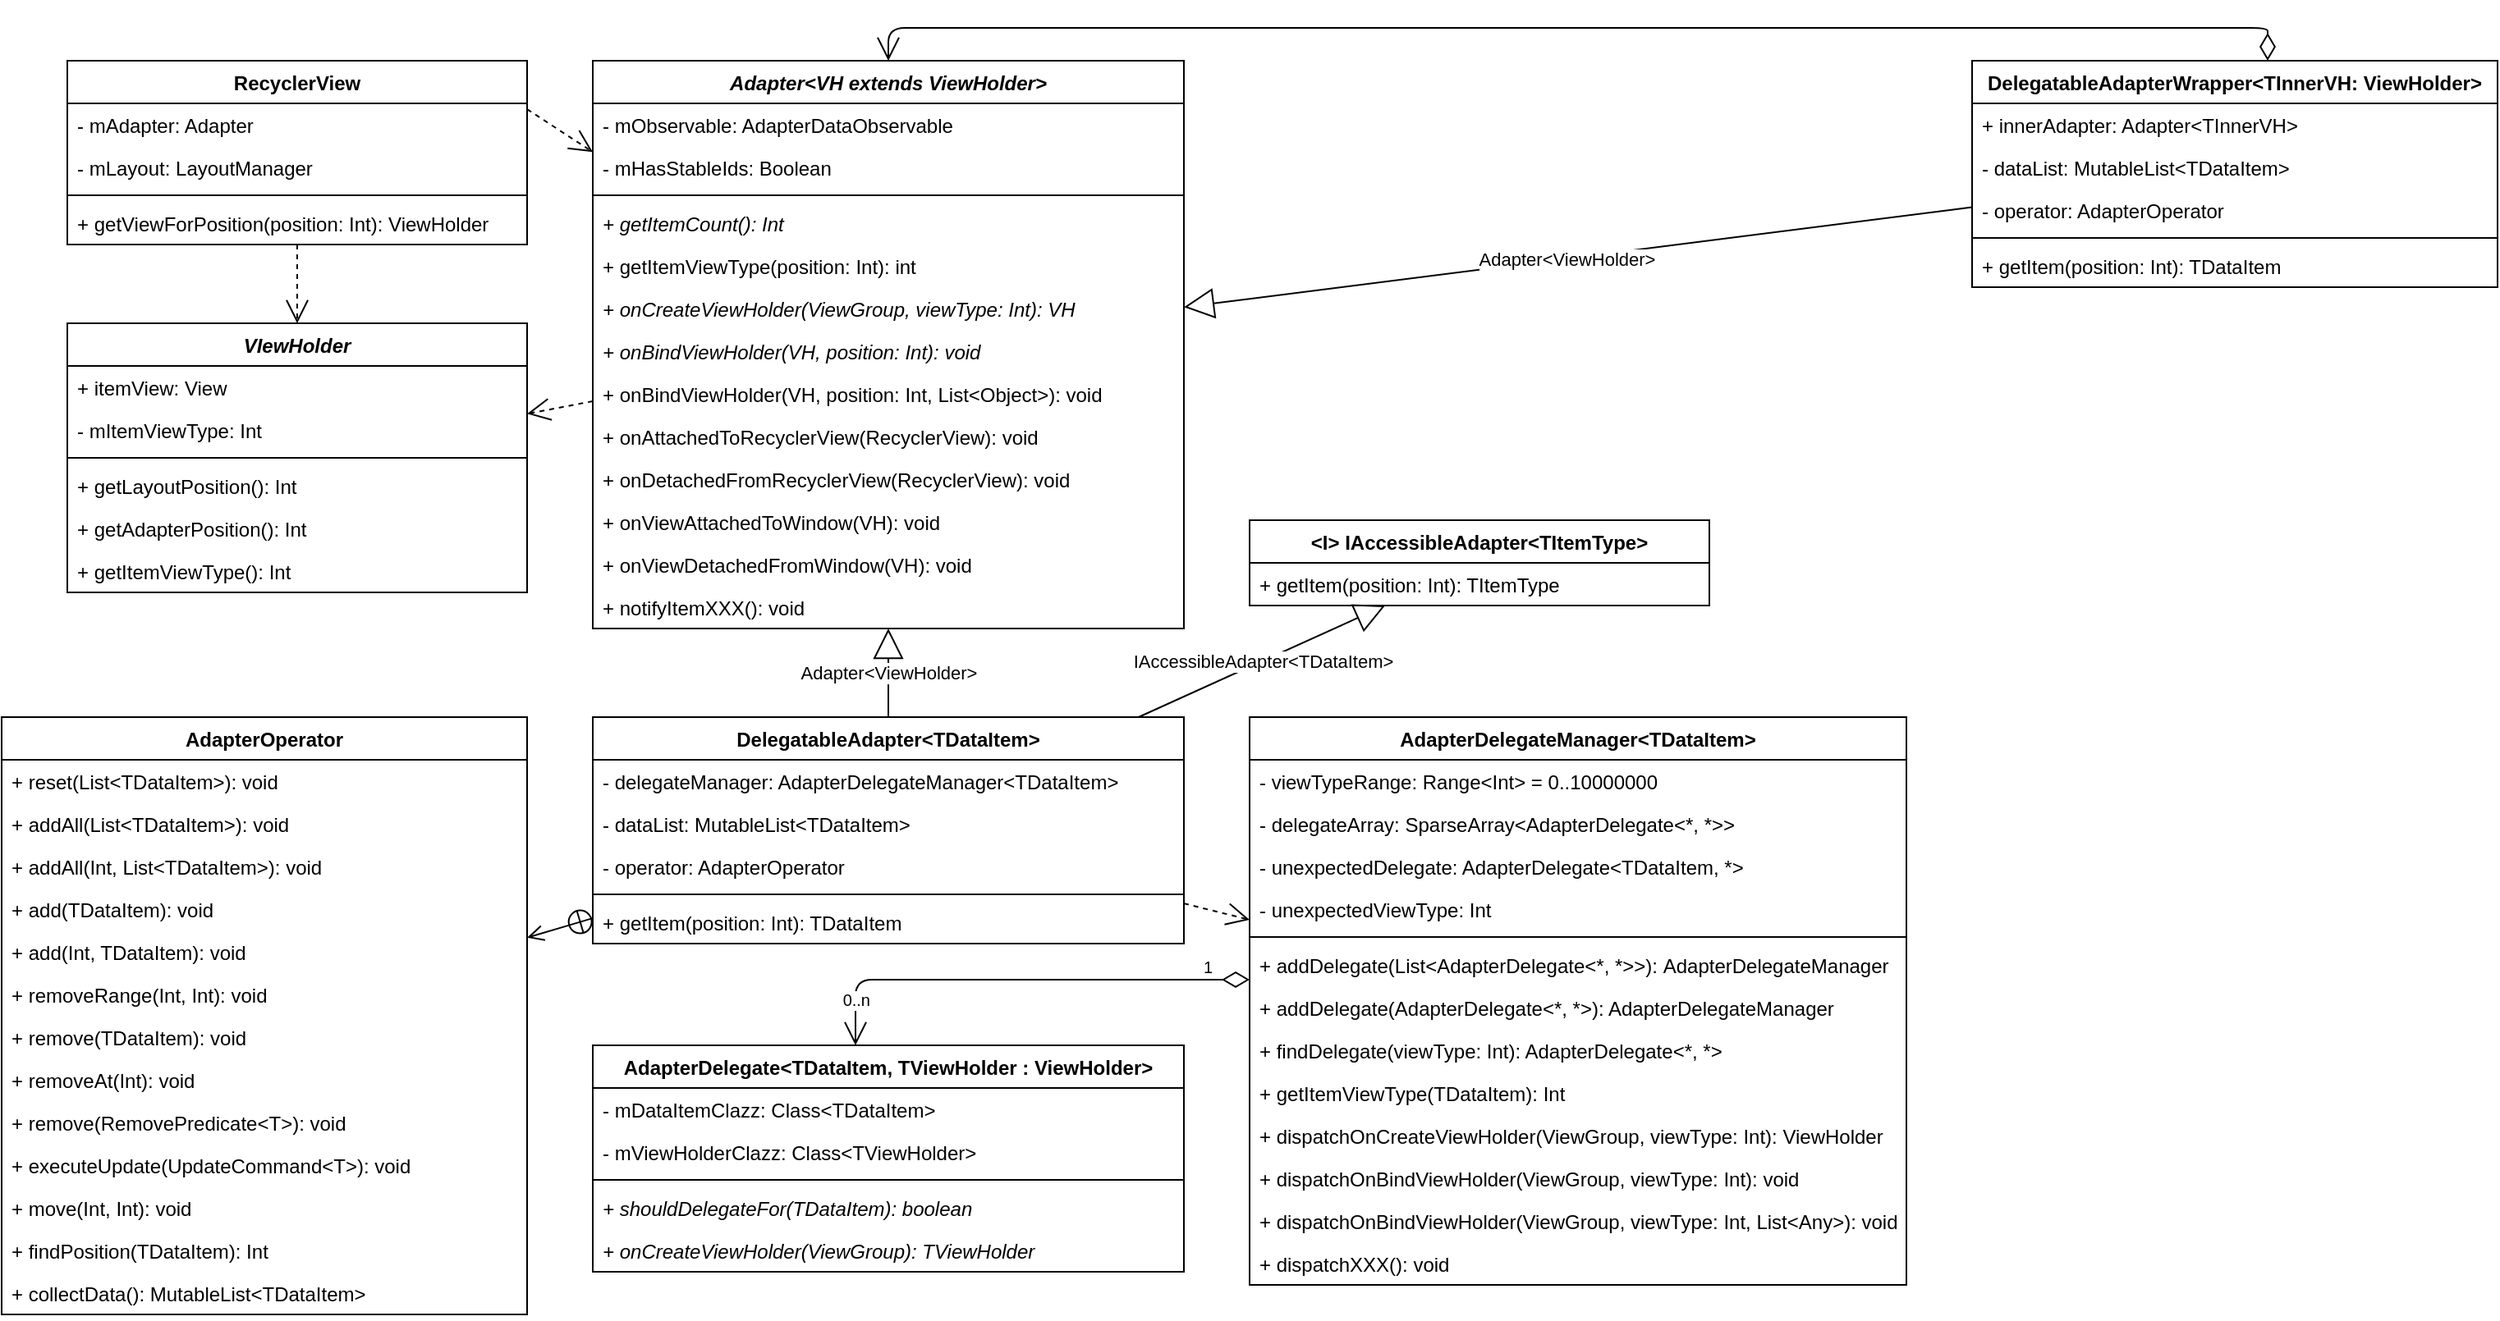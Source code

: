 <mxfile version="12.8.2" type="github">
  <diagram id="JTqwrWSDwIALJZj6xEJG" name="Page-1">
    <mxGraphModel dx="1662" dy="762" grid="1" gridSize="10" guides="1" tooltips="1" connect="1" arrows="1" fold="1" page="1" pageScale="1" pageWidth="2339" pageHeight="3300" math="0" shadow="0">
      <root>
        <mxCell id="0" />
        <mxCell id="1" parent="0" />
        <mxCell id="r3C5jEzgol-kU-XbZV8c-15" value="Adapter&lt;VH extends ViewHolder&gt;" style="swimlane;fontStyle=3;align=center;verticalAlign=top;childLayout=stackLayout;horizontal=1;startSize=26;horizontalStack=0;resizeParent=1;resizeParentMax=0;resizeLast=0;collapsible=1;marginBottom=0;" vertex="1" parent="1">
          <mxGeometry x="480" y="40" width="360" height="346" as="geometry" />
        </mxCell>
        <mxCell id="r3C5jEzgol-kU-XbZV8c-32" value="- mObservable: AdapterDataObservable" style="text;strokeColor=none;fillColor=none;align=left;verticalAlign=top;spacingLeft=4;spacingRight=4;overflow=hidden;rotatable=0;points=[[0,0.5],[1,0.5]];portConstraint=eastwest;" vertex="1" parent="r3C5jEzgol-kU-XbZV8c-15">
          <mxGeometry y="26" width="360" height="26" as="geometry" />
        </mxCell>
        <mxCell id="r3C5jEzgol-kU-XbZV8c-33" value="- mHasStableIds: Boolean" style="text;strokeColor=none;fillColor=none;align=left;verticalAlign=top;spacingLeft=4;spacingRight=4;overflow=hidden;rotatable=0;points=[[0,0.5],[1,0.5]];portConstraint=eastwest;" vertex="1" parent="r3C5jEzgol-kU-XbZV8c-15">
          <mxGeometry y="52" width="360" height="26" as="geometry" />
        </mxCell>
        <mxCell id="r3C5jEzgol-kU-XbZV8c-31" value="" style="line;strokeWidth=1;fillColor=none;align=left;verticalAlign=middle;spacingTop=-1;spacingLeft=3;spacingRight=3;rotatable=0;labelPosition=right;points=[];portConstraint=eastwest;" vertex="1" parent="r3C5jEzgol-kU-XbZV8c-15">
          <mxGeometry y="78" width="360" height="8" as="geometry" />
        </mxCell>
        <mxCell id="r3C5jEzgol-kU-XbZV8c-23" value="+ getItemCount(): Int" style="text;strokeColor=none;fillColor=none;align=left;verticalAlign=top;spacingLeft=4;spacingRight=4;overflow=hidden;rotatable=0;points=[[0,0.5],[1,0.5]];portConstraint=eastwest;fontStyle=2" vertex="1" parent="r3C5jEzgol-kU-XbZV8c-15">
          <mxGeometry y="86" width="360" height="26" as="geometry" />
        </mxCell>
        <mxCell id="r3C5jEzgol-kU-XbZV8c-22" value="+ getItemViewType(position: Int): int" style="text;strokeColor=none;fillColor=none;align=left;verticalAlign=top;spacingLeft=4;spacingRight=4;overflow=hidden;rotatable=0;points=[[0,0.5],[1,0.5]];portConstraint=eastwest;" vertex="1" parent="r3C5jEzgol-kU-XbZV8c-15">
          <mxGeometry y="112" width="360" height="26" as="geometry" />
        </mxCell>
        <mxCell id="r3C5jEzgol-kU-XbZV8c-16" value="+ onCreateViewHolder(ViewGroup, viewType: Int): VH" style="text;strokeColor=none;fillColor=none;align=left;verticalAlign=top;spacingLeft=4;spacingRight=4;overflow=hidden;rotatable=0;points=[[0,0.5],[1,0.5]];portConstraint=eastwest;fontStyle=2" vertex="1" parent="r3C5jEzgol-kU-XbZV8c-15">
          <mxGeometry y="138" width="360" height="26" as="geometry" />
        </mxCell>
        <mxCell id="r3C5jEzgol-kU-XbZV8c-21" value="+ onBindViewHolder(VH, position: Int): void" style="text;strokeColor=none;fillColor=none;align=left;verticalAlign=top;spacingLeft=4;spacingRight=4;overflow=hidden;rotatable=0;points=[[0,0.5],[1,0.5]];portConstraint=eastwest;fontStyle=2" vertex="1" parent="r3C5jEzgol-kU-XbZV8c-15">
          <mxGeometry y="164" width="360" height="26" as="geometry" />
        </mxCell>
        <mxCell id="r3C5jEzgol-kU-XbZV8c-20" value="+ onBindViewHolder(VH, position: Int, List&lt;Object&gt;): void" style="text;strokeColor=none;fillColor=none;align=left;verticalAlign=top;spacingLeft=4;spacingRight=4;overflow=hidden;rotatable=0;points=[[0,0.5],[1,0.5]];portConstraint=eastwest;" vertex="1" parent="r3C5jEzgol-kU-XbZV8c-15">
          <mxGeometry y="190" width="360" height="26" as="geometry" />
        </mxCell>
        <mxCell id="r3C5jEzgol-kU-XbZV8c-34" value="+ onAttachedToRecyclerView(RecyclerView): void" style="text;strokeColor=none;fillColor=none;align=left;verticalAlign=top;spacingLeft=4;spacingRight=4;overflow=hidden;rotatable=0;points=[[0,0.5],[1,0.5]];portConstraint=eastwest;" vertex="1" parent="r3C5jEzgol-kU-XbZV8c-15">
          <mxGeometry y="216" width="360" height="26" as="geometry" />
        </mxCell>
        <mxCell id="r3C5jEzgol-kU-XbZV8c-35" value="+ onDetachedFromRecyclerView(RecyclerView): void" style="text;strokeColor=none;fillColor=none;align=left;verticalAlign=top;spacingLeft=4;spacingRight=4;overflow=hidden;rotatable=0;points=[[0,0.5],[1,0.5]];portConstraint=eastwest;" vertex="1" parent="r3C5jEzgol-kU-XbZV8c-15">
          <mxGeometry y="242" width="360" height="26" as="geometry" />
        </mxCell>
        <mxCell id="r3C5jEzgol-kU-XbZV8c-29" value="+ onViewAttachedToWindow(VH): void" style="text;strokeColor=none;fillColor=none;align=left;verticalAlign=top;spacingLeft=4;spacingRight=4;overflow=hidden;rotatable=0;points=[[0,0.5],[1,0.5]];portConstraint=eastwest;" vertex="1" parent="r3C5jEzgol-kU-XbZV8c-15">
          <mxGeometry y="268" width="360" height="26" as="geometry" />
        </mxCell>
        <mxCell id="r3C5jEzgol-kU-XbZV8c-30" value="+ onViewDetachedFromWindow(VH): void" style="text;strokeColor=none;fillColor=none;align=left;verticalAlign=top;spacingLeft=4;spacingRight=4;overflow=hidden;rotatable=0;points=[[0,0.5],[1,0.5]];portConstraint=eastwest;" vertex="1" parent="r3C5jEzgol-kU-XbZV8c-15">
          <mxGeometry y="294" width="360" height="26" as="geometry" />
        </mxCell>
        <mxCell id="r3C5jEzgol-kU-XbZV8c-36" value="+ notifyItemXXX(): void" style="text;strokeColor=none;fillColor=none;align=left;verticalAlign=top;spacingLeft=4;spacingRight=4;overflow=hidden;rotatable=0;points=[[0,0.5],[1,0.5]];portConstraint=eastwest;" vertex="1" parent="r3C5jEzgol-kU-XbZV8c-15">
          <mxGeometry y="320" width="360" height="26" as="geometry" />
        </mxCell>
        <mxCell id="r3C5jEzgol-kU-XbZV8c-17" value="" style="endArrow=open;endSize=12;dashed=1;html=1;" edge="1" parent="1" target="r3C5jEzgol-kU-XbZV8c-15">
          <mxGeometry width="160" relative="1" as="geometry">
            <mxPoint x="440" y="69.538" as="sourcePoint" />
            <mxPoint x="550" y="170" as="targetPoint" />
          </mxGeometry>
        </mxCell>
        <mxCell id="r3C5jEzgol-kU-XbZV8c-24" value="RecyclerView" style="swimlane;fontStyle=1;align=center;verticalAlign=top;childLayout=stackLayout;horizontal=1;startSize=26;horizontalStack=0;resizeParent=1;resizeParentMax=0;resizeLast=0;collapsible=1;marginBottom=0;" vertex="1" parent="1">
          <mxGeometry x="160" y="40" width="280" height="112" as="geometry" />
        </mxCell>
        <mxCell id="r3C5jEzgol-kU-XbZV8c-28" value="- mAdapter: Adapter" style="text;strokeColor=none;fillColor=none;align=left;verticalAlign=top;spacingLeft=4;spacingRight=4;overflow=hidden;rotatable=0;points=[[0,0.5],[1,0.5]];portConstraint=eastwest;" vertex="1" parent="r3C5jEzgol-kU-XbZV8c-24">
          <mxGeometry y="26" width="280" height="26" as="geometry" />
        </mxCell>
        <mxCell id="r3C5jEzgol-kU-XbZV8c-25" value="- mLayout: LayoutManager" style="text;strokeColor=none;fillColor=none;align=left;verticalAlign=top;spacingLeft=4;spacingRight=4;overflow=hidden;rotatable=0;points=[[0,0.5],[1,0.5]];portConstraint=eastwest;" vertex="1" parent="r3C5jEzgol-kU-XbZV8c-24">
          <mxGeometry y="52" width="280" height="26" as="geometry" />
        </mxCell>
        <mxCell id="r3C5jEzgol-kU-XbZV8c-26" value="" style="line;strokeWidth=1;fillColor=none;align=left;verticalAlign=middle;spacingTop=-1;spacingLeft=3;spacingRight=3;rotatable=0;labelPosition=right;points=[];portConstraint=eastwest;" vertex="1" parent="r3C5jEzgol-kU-XbZV8c-24">
          <mxGeometry y="78" width="280" height="8" as="geometry" />
        </mxCell>
        <mxCell id="r3C5jEzgol-kU-XbZV8c-27" value="+ getViewForPosition(position: Int): ViewHolder" style="text;strokeColor=none;fillColor=none;align=left;verticalAlign=top;spacingLeft=4;spacingRight=4;overflow=hidden;rotatable=0;points=[[0,0.5],[1,0.5]];portConstraint=eastwest;" vertex="1" parent="r3C5jEzgol-kU-XbZV8c-24">
          <mxGeometry y="86" width="280" height="26" as="geometry" />
        </mxCell>
        <mxCell id="r3C5jEzgol-kU-XbZV8c-38" value="VIewHolder" style="swimlane;fontStyle=3;align=center;verticalAlign=top;childLayout=stackLayout;horizontal=1;startSize=26;horizontalStack=0;resizeParent=1;resizeParentMax=0;resizeLast=0;collapsible=1;marginBottom=0;" vertex="1" parent="1">
          <mxGeometry x="160" y="200" width="280" height="164" as="geometry" />
        </mxCell>
        <mxCell id="r3C5jEzgol-kU-XbZV8c-39" value="+ itemView: View" style="text;strokeColor=none;fillColor=none;align=left;verticalAlign=top;spacingLeft=4;spacingRight=4;overflow=hidden;rotatable=0;points=[[0,0.5],[1,0.5]];portConstraint=eastwest;" vertex="1" parent="r3C5jEzgol-kU-XbZV8c-38">
          <mxGeometry y="26" width="280" height="26" as="geometry" />
        </mxCell>
        <mxCell id="r3C5jEzgol-kU-XbZV8c-54" value="- mItemViewType: Int" style="text;strokeColor=none;fillColor=none;align=left;verticalAlign=top;spacingLeft=4;spacingRight=4;overflow=hidden;rotatable=0;points=[[0,0.5],[1,0.5]];portConstraint=eastwest;" vertex="1" parent="r3C5jEzgol-kU-XbZV8c-38">
          <mxGeometry y="52" width="280" height="26" as="geometry" />
        </mxCell>
        <mxCell id="r3C5jEzgol-kU-XbZV8c-41" value="" style="line;strokeWidth=1;fillColor=none;align=left;verticalAlign=middle;spacingTop=-1;spacingLeft=3;spacingRight=3;rotatable=0;labelPosition=right;points=[];portConstraint=eastwest;" vertex="1" parent="r3C5jEzgol-kU-XbZV8c-38">
          <mxGeometry y="78" width="280" height="8" as="geometry" />
        </mxCell>
        <mxCell id="r3C5jEzgol-kU-XbZV8c-42" value="+ getLayoutPosition(): Int" style="text;strokeColor=none;fillColor=none;align=left;verticalAlign=top;spacingLeft=4;spacingRight=4;overflow=hidden;rotatable=0;points=[[0,0.5],[1,0.5]];portConstraint=eastwest;fontStyle=0" vertex="1" parent="r3C5jEzgol-kU-XbZV8c-38">
          <mxGeometry y="86" width="280" height="26" as="geometry" />
        </mxCell>
        <mxCell id="r3C5jEzgol-kU-XbZV8c-43" value="+ getAdapterPosition(): Int" style="text;strokeColor=none;fillColor=none;align=left;verticalAlign=top;spacingLeft=4;spacingRight=4;overflow=hidden;rotatable=0;points=[[0,0.5],[1,0.5]];portConstraint=eastwest;" vertex="1" parent="r3C5jEzgol-kU-XbZV8c-38">
          <mxGeometry y="112" width="280" height="26" as="geometry" />
        </mxCell>
        <mxCell id="r3C5jEzgol-kU-XbZV8c-44" value="+ getItemViewType(): Int" style="text;strokeColor=none;fillColor=none;align=left;verticalAlign=top;spacingLeft=4;spacingRight=4;overflow=hidden;rotatable=0;points=[[0,0.5],[1,0.5]];portConstraint=eastwest;fontStyle=0" vertex="1" parent="r3C5jEzgol-kU-XbZV8c-38">
          <mxGeometry y="138" width="280" height="26" as="geometry" />
        </mxCell>
        <mxCell id="r3C5jEzgol-kU-XbZV8c-52" value="" style="endArrow=open;endSize=12;dashed=1;html=1;" edge="1" parent="1" source="r3C5jEzgol-kU-XbZV8c-24" target="r3C5jEzgol-kU-XbZV8c-38">
          <mxGeometry width="160" relative="1" as="geometry">
            <mxPoint x="440" y="69.538" as="sourcePoint" />
            <mxPoint x="550" y="170" as="targetPoint" />
          </mxGeometry>
        </mxCell>
        <mxCell id="r3C5jEzgol-kU-XbZV8c-53" value="" style="endArrow=open;endSize=12;dashed=1;html=1;" edge="1" parent="1" source="r3C5jEzgol-kU-XbZV8c-15" target="r3C5jEzgol-kU-XbZV8c-38">
          <mxGeometry width="160" relative="1" as="geometry">
            <mxPoint x="440" y="69.538" as="sourcePoint" />
            <mxPoint x="550" y="170" as="targetPoint" />
          </mxGeometry>
        </mxCell>
        <mxCell id="r3C5jEzgol-kU-XbZV8c-55" value="DelegatableAdapter&lt;TDataItem&gt;" style="swimlane;fontStyle=1;align=center;verticalAlign=top;childLayout=stackLayout;horizontal=1;startSize=26;horizontalStack=0;resizeParent=1;resizeParentMax=0;resizeLast=0;collapsible=1;marginBottom=0;" vertex="1" parent="1">
          <mxGeometry x="480" y="440" width="360" height="138" as="geometry" />
        </mxCell>
        <mxCell id="r3C5jEzgol-kU-XbZV8c-56" value="- delegateManager: AdapterDelegateManager&lt;TDataItem&gt;" style="text;strokeColor=none;fillColor=none;align=left;verticalAlign=top;spacingLeft=4;spacingRight=4;overflow=hidden;rotatable=0;points=[[0,0.5],[1,0.5]];portConstraint=eastwest;" vertex="1" parent="r3C5jEzgol-kU-XbZV8c-55">
          <mxGeometry y="26" width="360" height="26" as="geometry" />
        </mxCell>
        <mxCell id="r3C5jEzgol-kU-XbZV8c-57" value="- dataList: MutableList&lt;TDataItem&gt;" style="text;strokeColor=none;fillColor=none;align=left;verticalAlign=top;spacingLeft=4;spacingRight=4;overflow=hidden;rotatable=0;points=[[0,0.5],[1,0.5]];portConstraint=eastwest;" vertex="1" parent="r3C5jEzgol-kU-XbZV8c-55">
          <mxGeometry y="52" width="360" height="26" as="geometry" />
        </mxCell>
        <mxCell id="r3C5jEzgol-kU-XbZV8c-70" value="- operator: AdapterOperator" style="text;strokeColor=none;fillColor=none;align=left;verticalAlign=top;spacingLeft=4;spacingRight=4;overflow=hidden;rotatable=0;points=[[0,0.5],[1,0.5]];portConstraint=eastwest;" vertex="1" parent="r3C5jEzgol-kU-XbZV8c-55">
          <mxGeometry y="78" width="360" height="26" as="geometry" />
        </mxCell>
        <mxCell id="r3C5jEzgol-kU-XbZV8c-58" value="" style="line;strokeWidth=1;fillColor=none;align=left;verticalAlign=middle;spacingTop=-1;spacingLeft=3;spacingRight=3;rotatable=0;labelPosition=right;points=[];portConstraint=eastwest;" vertex="1" parent="r3C5jEzgol-kU-XbZV8c-55">
          <mxGeometry y="104" width="360" height="8" as="geometry" />
        </mxCell>
        <mxCell id="r3C5jEzgol-kU-XbZV8c-68" value="+ getItem(position: Int): TDataItem" style="text;strokeColor=none;fillColor=none;align=left;verticalAlign=top;spacingLeft=4;spacingRight=4;overflow=hidden;rotatable=0;points=[[0,0.5],[1,0.5]];portConstraint=eastwest;" vertex="1" parent="r3C5jEzgol-kU-XbZV8c-55">
          <mxGeometry y="112" width="360" height="26" as="geometry" />
        </mxCell>
        <mxCell id="r3C5jEzgol-kU-XbZV8c-69" value="&lt;span style=&quot;font-size: 11px&quot;&gt;Adapter&amp;lt;ViewHolder&amp;gt;&lt;/span&gt;" style="endArrow=block;endSize=16;endFill=0;html=1;" edge="1" parent="1" source="r3C5jEzgol-kU-XbZV8c-55" target="r3C5jEzgol-kU-XbZV8c-15">
          <mxGeometry width="160" relative="1" as="geometry">
            <mxPoint x="310" y="330" as="sourcePoint" />
            <mxPoint x="470" y="330" as="targetPoint" />
          </mxGeometry>
        </mxCell>
        <mxCell id="r3C5jEzgol-kU-XbZV8c-71" value="AdapterOperator" style="swimlane;fontStyle=1;align=center;verticalAlign=top;childLayout=stackLayout;horizontal=1;startSize=26;horizontalStack=0;resizeParent=1;resizeParentMax=0;resizeLast=0;collapsible=1;marginBottom=0;" vertex="1" parent="1">
          <mxGeometry x="120" y="440" width="320" height="364" as="geometry" />
        </mxCell>
        <mxCell id="r3C5jEzgol-kU-XbZV8c-76" value="+ reset(List&lt;TDataItem&gt;): void" style="text;strokeColor=none;fillColor=none;align=left;verticalAlign=top;spacingLeft=4;spacingRight=4;overflow=hidden;rotatable=0;points=[[0,0.5],[1,0.5]];portConstraint=eastwest;fontStyle=0" vertex="1" parent="r3C5jEzgol-kU-XbZV8c-71">
          <mxGeometry y="26" width="320" height="26" as="geometry" />
        </mxCell>
        <mxCell id="r3C5jEzgol-kU-XbZV8c-88" value="+ addAll(List&lt;TDataItem&gt;): void" style="text;strokeColor=none;fillColor=none;align=left;verticalAlign=top;spacingLeft=4;spacingRight=4;overflow=hidden;rotatable=0;points=[[0,0.5],[1,0.5]];portConstraint=eastwest;fontStyle=0" vertex="1" parent="r3C5jEzgol-kU-XbZV8c-71">
          <mxGeometry y="52" width="320" height="26" as="geometry" />
        </mxCell>
        <mxCell id="r3C5jEzgol-kU-XbZV8c-78" value="+ addAll(Int, List&lt;TDataItem&gt;): void" style="text;strokeColor=none;fillColor=none;align=left;verticalAlign=top;spacingLeft=4;spacingRight=4;overflow=hidden;rotatable=0;points=[[0,0.5],[1,0.5]];portConstraint=eastwest;fontStyle=0" vertex="1" parent="r3C5jEzgol-kU-XbZV8c-71">
          <mxGeometry y="78" width="320" height="26" as="geometry" />
        </mxCell>
        <mxCell id="r3C5jEzgol-kU-XbZV8c-87" value="+ add(TDataItem): void" style="text;strokeColor=none;fillColor=none;align=left;verticalAlign=top;spacingLeft=4;spacingRight=4;overflow=hidden;rotatable=0;points=[[0,0.5],[1,0.5]];portConstraint=eastwest;fontStyle=0" vertex="1" parent="r3C5jEzgol-kU-XbZV8c-71">
          <mxGeometry y="104" width="320" height="26" as="geometry" />
        </mxCell>
        <mxCell id="r3C5jEzgol-kU-XbZV8c-79" value="+ add(Int, TDataItem): void" style="text;strokeColor=none;fillColor=none;align=left;verticalAlign=top;spacingLeft=4;spacingRight=4;overflow=hidden;rotatable=0;points=[[0,0.5],[1,0.5]];portConstraint=eastwest;fontStyle=0" vertex="1" parent="r3C5jEzgol-kU-XbZV8c-71">
          <mxGeometry y="130" width="320" height="26" as="geometry" />
        </mxCell>
        <mxCell id="r3C5jEzgol-kU-XbZV8c-80" value="+ removeRange(Int, Int): void" style="text;strokeColor=none;fillColor=none;align=left;verticalAlign=top;spacingLeft=4;spacingRight=4;overflow=hidden;rotatable=0;points=[[0,0.5],[1,0.5]];portConstraint=eastwest;" vertex="1" parent="r3C5jEzgol-kU-XbZV8c-71">
          <mxGeometry y="156" width="320" height="26" as="geometry" />
        </mxCell>
        <mxCell id="r3C5jEzgol-kU-XbZV8c-89" value="+ remove(TDataItem): void" style="text;strokeColor=none;fillColor=none;align=left;verticalAlign=top;spacingLeft=4;spacingRight=4;overflow=hidden;rotatable=0;points=[[0,0.5],[1,0.5]];portConstraint=eastwest;" vertex="1" parent="r3C5jEzgol-kU-XbZV8c-71">
          <mxGeometry y="182" width="320" height="26" as="geometry" />
        </mxCell>
        <mxCell id="r3C5jEzgol-kU-XbZV8c-90" value="+ removeAt(Int): void" style="text;strokeColor=none;fillColor=none;align=left;verticalAlign=top;spacingLeft=4;spacingRight=4;overflow=hidden;rotatable=0;points=[[0,0.5],[1,0.5]];portConstraint=eastwest;" vertex="1" parent="r3C5jEzgol-kU-XbZV8c-71">
          <mxGeometry y="208" width="320" height="26" as="geometry" />
        </mxCell>
        <mxCell id="r3C5jEzgol-kU-XbZV8c-81" value="+ remove(RemovePredicate&lt;T&gt;): void" style="text;strokeColor=none;fillColor=none;align=left;verticalAlign=top;spacingLeft=4;spacingRight=4;overflow=hidden;rotatable=0;points=[[0,0.5],[1,0.5]];portConstraint=eastwest;" vertex="1" parent="r3C5jEzgol-kU-XbZV8c-71">
          <mxGeometry y="234" width="320" height="26" as="geometry" />
        </mxCell>
        <mxCell id="r3C5jEzgol-kU-XbZV8c-83" value="+ executeUpdate(UpdateCommand&lt;T&gt;): void" style="text;strokeColor=none;fillColor=none;align=left;verticalAlign=top;spacingLeft=4;spacingRight=4;overflow=hidden;rotatable=0;points=[[0,0.5],[1,0.5]];portConstraint=eastwest;" vertex="1" parent="r3C5jEzgol-kU-XbZV8c-71">
          <mxGeometry y="260" width="320" height="26" as="geometry" />
        </mxCell>
        <mxCell id="r3C5jEzgol-kU-XbZV8c-84" value="+ move(Int, Int): void" style="text;strokeColor=none;fillColor=none;align=left;verticalAlign=top;spacingLeft=4;spacingRight=4;overflow=hidden;rotatable=0;points=[[0,0.5],[1,0.5]];portConstraint=eastwest;" vertex="1" parent="r3C5jEzgol-kU-XbZV8c-71">
          <mxGeometry y="286" width="320" height="26" as="geometry" />
        </mxCell>
        <mxCell id="r3C5jEzgol-kU-XbZV8c-85" value="+ findPosition(TDataItem): Int" style="text;strokeColor=none;fillColor=none;align=left;verticalAlign=top;spacingLeft=4;spacingRight=4;overflow=hidden;rotatable=0;points=[[0,0.5],[1,0.5]];portConstraint=eastwest;" vertex="1" parent="r3C5jEzgol-kU-XbZV8c-71">
          <mxGeometry y="312" width="320" height="26" as="geometry" />
        </mxCell>
        <mxCell id="r3C5jEzgol-kU-XbZV8c-91" value="+ collectData(): MutableList&lt;TDataItem&gt;" style="text;strokeColor=none;fillColor=none;align=left;verticalAlign=top;spacingLeft=4;spacingRight=4;overflow=hidden;rotatable=0;points=[[0,0.5],[1,0.5]];portConstraint=eastwest;" vertex="1" parent="r3C5jEzgol-kU-XbZV8c-71">
          <mxGeometry y="338" width="320" height="26" as="geometry" />
        </mxCell>
        <mxCell id="r3C5jEzgol-kU-XbZV8c-86" value="" style="endArrow=open;startArrow=circlePlus;endFill=0;startFill=0;endSize=8;html=1;" edge="1" parent="1" source="r3C5jEzgol-kU-XbZV8c-55" target="r3C5jEzgol-kU-XbZV8c-71">
          <mxGeometry width="160" relative="1" as="geometry">
            <mxPoint x="260" y="340" as="sourcePoint" />
            <mxPoint x="420" y="340" as="targetPoint" />
          </mxGeometry>
        </mxCell>
        <mxCell id="r3C5jEzgol-kU-XbZV8c-102" value="AdapterDelegateManager&lt;TDataItem&gt;" style="swimlane;fontStyle=1;align=center;verticalAlign=top;childLayout=stackLayout;horizontal=1;startSize=26;horizontalStack=0;resizeParent=1;resizeParentMax=0;resizeLast=0;collapsible=1;marginBottom=0;" vertex="1" parent="1">
          <mxGeometry x="880" y="440" width="400" height="346" as="geometry" />
        </mxCell>
        <mxCell id="r3C5jEzgol-kU-XbZV8c-103" value="- viewTypeRange: Range&lt;Int&gt; = 0..10000000" style="text;strokeColor=none;fillColor=none;align=left;verticalAlign=top;spacingLeft=4;spacingRight=4;overflow=hidden;rotatable=0;points=[[0,0.5],[1,0.5]];portConstraint=eastwest;" vertex="1" parent="r3C5jEzgol-kU-XbZV8c-102">
          <mxGeometry y="26" width="400" height="26" as="geometry" />
        </mxCell>
        <mxCell id="r3C5jEzgol-kU-XbZV8c-105" value="- delegateArray: SparseArray&lt;AdapterDelegate&lt;*, *&gt;&gt;" style="text;strokeColor=none;fillColor=none;align=left;verticalAlign=top;spacingLeft=4;spacingRight=4;overflow=hidden;rotatable=0;points=[[0,0.5],[1,0.5]];portConstraint=eastwest;" vertex="1" parent="r3C5jEzgol-kU-XbZV8c-102">
          <mxGeometry y="52" width="400" height="26" as="geometry" />
        </mxCell>
        <mxCell id="r3C5jEzgol-kU-XbZV8c-104" value="- unexpectedDelegate: AdapterDelegate&lt;TDataItem, *&gt;" style="text;strokeColor=none;fillColor=none;align=left;verticalAlign=top;spacingLeft=4;spacingRight=4;overflow=hidden;rotatable=0;points=[[0,0.5],[1,0.5]];portConstraint=eastwest;" vertex="1" parent="r3C5jEzgol-kU-XbZV8c-102">
          <mxGeometry y="78" width="400" height="26" as="geometry" />
        </mxCell>
        <mxCell id="r3C5jEzgol-kU-XbZV8c-119" value="- unexpectedViewType: Int" style="text;strokeColor=none;fillColor=none;align=left;verticalAlign=top;spacingLeft=4;spacingRight=4;overflow=hidden;rotatable=0;points=[[0,0.5],[1,0.5]];portConstraint=eastwest;" vertex="1" parent="r3C5jEzgol-kU-XbZV8c-102">
          <mxGeometry y="104" width="400" height="26" as="geometry" />
        </mxCell>
        <mxCell id="r3C5jEzgol-kU-XbZV8c-106" value="" style="line;strokeWidth=1;fillColor=none;align=left;verticalAlign=middle;spacingTop=-1;spacingLeft=3;spacingRight=3;rotatable=0;labelPosition=right;points=[];portConstraint=eastwest;" vertex="1" parent="r3C5jEzgol-kU-XbZV8c-102">
          <mxGeometry y="130" width="400" height="8" as="geometry" />
        </mxCell>
        <mxCell id="r3C5jEzgol-kU-XbZV8c-118" value="+ addDelegate(List&lt;AdapterDelegate&lt;*, *&gt;&gt;): AdapterDelegateManager" style="text;strokeColor=none;fillColor=none;align=left;verticalAlign=top;spacingLeft=4;spacingRight=4;overflow=hidden;rotatable=0;points=[[0,0.5],[1,0.5]];portConstraint=eastwest;" vertex="1" parent="r3C5jEzgol-kU-XbZV8c-102">
          <mxGeometry y="138" width="400" height="26" as="geometry" />
        </mxCell>
        <mxCell id="r3C5jEzgol-kU-XbZV8c-120" value="+ addDelegate(AdapterDelegate&lt;*, *&gt;): AdapterDelegateManager" style="text;strokeColor=none;fillColor=none;align=left;verticalAlign=top;spacingLeft=4;spacingRight=4;overflow=hidden;rotatable=0;points=[[0,0.5],[1,0.5]];portConstraint=eastwest;" vertex="1" parent="r3C5jEzgol-kU-XbZV8c-102">
          <mxGeometry y="164" width="400" height="26" as="geometry" />
        </mxCell>
        <mxCell id="r3C5jEzgol-kU-XbZV8c-140" value="+ findDelegate(viewType: Int): AdapterDelegate&lt;*, *&gt;" style="text;strokeColor=none;fillColor=none;align=left;verticalAlign=top;spacingLeft=4;spacingRight=4;overflow=hidden;rotatable=0;points=[[0,0.5],[1,0.5]];portConstraint=eastwest;" vertex="1" parent="r3C5jEzgol-kU-XbZV8c-102">
          <mxGeometry y="190" width="400" height="26" as="geometry" />
        </mxCell>
        <mxCell id="r3C5jEzgol-kU-XbZV8c-111" value="+ getItemViewType(TDataItem): Int" style="text;strokeColor=none;fillColor=none;align=left;verticalAlign=top;spacingLeft=4;spacingRight=4;overflow=hidden;rotatable=0;points=[[0,0.5],[1,0.5]];portConstraint=eastwest;" vertex="1" parent="r3C5jEzgol-kU-XbZV8c-102">
          <mxGeometry y="216" width="400" height="26" as="geometry" />
        </mxCell>
        <mxCell id="r3C5jEzgol-kU-XbZV8c-138" value="+ dispatchOnCreateViewHolder(ViewGroup, viewType: Int): ViewHolder" style="text;strokeColor=none;fillColor=none;align=left;verticalAlign=top;spacingLeft=4;spacingRight=4;overflow=hidden;rotatable=0;points=[[0,0.5],[1,0.5]];portConstraint=eastwest;" vertex="1" parent="r3C5jEzgol-kU-XbZV8c-102">
          <mxGeometry y="242" width="400" height="26" as="geometry" />
        </mxCell>
        <mxCell id="r3C5jEzgol-kU-XbZV8c-141" value="+ dispatchOnBindViewHolder(ViewGroup, viewType: Int): void" style="text;strokeColor=none;fillColor=none;align=left;verticalAlign=top;spacingLeft=4;spacingRight=4;overflow=hidden;rotatable=0;points=[[0,0.5],[1,0.5]];portConstraint=eastwest;" vertex="1" parent="r3C5jEzgol-kU-XbZV8c-102">
          <mxGeometry y="268" width="400" height="26" as="geometry" />
        </mxCell>
        <mxCell id="r3C5jEzgol-kU-XbZV8c-142" value="+ dispatchOnBindViewHolder(ViewGroup, viewType: Int, List&lt;Any&gt;): void" style="text;strokeColor=none;fillColor=none;align=left;verticalAlign=top;spacingLeft=4;spacingRight=4;overflow=hidden;rotatable=0;points=[[0,0.5],[1,0.5]];portConstraint=eastwest;" vertex="1" parent="r3C5jEzgol-kU-XbZV8c-102">
          <mxGeometry y="294" width="400" height="26" as="geometry" />
        </mxCell>
        <mxCell id="r3C5jEzgol-kU-XbZV8c-143" value="+ dispatchXXX(): void" style="text;strokeColor=none;fillColor=none;align=left;verticalAlign=top;spacingLeft=4;spacingRight=4;overflow=hidden;rotatable=0;points=[[0,0.5],[1,0.5]];portConstraint=eastwest;" vertex="1" parent="r3C5jEzgol-kU-XbZV8c-102">
          <mxGeometry y="320" width="400" height="26" as="geometry" />
        </mxCell>
        <mxCell id="r3C5jEzgol-kU-XbZV8c-117" value="" style="endArrow=open;endSize=12;dashed=1;html=1;" edge="1" parent="1" source="r3C5jEzgol-kU-XbZV8c-55" target="r3C5jEzgol-kU-XbZV8c-102">
          <mxGeometry width="160" relative="1" as="geometry">
            <mxPoint x="440" y="69.538" as="sourcePoint" />
            <mxPoint x="550" y="170" as="targetPoint" />
          </mxGeometry>
        </mxCell>
        <mxCell id="r3C5jEzgol-kU-XbZV8c-121" value="AdapterDelegate&lt;TDataItem, TViewHolder : ViewHolder&gt;" style="swimlane;fontStyle=1;align=center;verticalAlign=top;childLayout=stackLayout;horizontal=1;startSize=26;horizontalStack=0;resizeParent=1;resizeParentMax=0;resizeLast=0;collapsible=1;marginBottom=0;" vertex="1" parent="1">
          <mxGeometry x="480" y="640" width="360" height="138" as="geometry" />
        </mxCell>
        <mxCell id="r3C5jEzgol-kU-XbZV8c-122" value="- mDataItemClazz: Class&lt;TDataItem&gt;" style="text;strokeColor=none;fillColor=none;align=left;verticalAlign=top;spacingLeft=4;spacingRight=4;overflow=hidden;rotatable=0;points=[[0,0.5],[1,0.5]];portConstraint=eastwest;" vertex="1" parent="r3C5jEzgol-kU-XbZV8c-121">
          <mxGeometry y="26" width="360" height="26" as="geometry" />
        </mxCell>
        <mxCell id="r3C5jEzgol-kU-XbZV8c-137" value="- mViewHolderClazz: Class&lt;TViewHolder&gt;" style="text;strokeColor=none;fillColor=none;align=left;verticalAlign=top;spacingLeft=4;spacingRight=4;overflow=hidden;rotatable=0;points=[[0,0.5],[1,0.5]];portConstraint=eastwest;" vertex="1" parent="r3C5jEzgol-kU-XbZV8c-121">
          <mxGeometry y="52" width="360" height="26" as="geometry" />
        </mxCell>
        <mxCell id="r3C5jEzgol-kU-XbZV8c-126" value="" style="line;strokeWidth=1;fillColor=none;align=left;verticalAlign=middle;spacingTop=-1;spacingLeft=3;spacingRight=3;rotatable=0;labelPosition=right;points=[];portConstraint=eastwest;" vertex="1" parent="r3C5jEzgol-kU-XbZV8c-121">
          <mxGeometry y="78" width="360" height="8" as="geometry" />
        </mxCell>
        <mxCell id="r3C5jEzgol-kU-XbZV8c-127" value="+ shouldDelegateFor(TDataItem): boolean" style="text;strokeColor=none;fillColor=none;align=left;verticalAlign=top;spacingLeft=4;spacingRight=4;overflow=hidden;rotatable=0;points=[[0,0.5],[1,0.5]];portConstraint=eastwest;fontStyle=2" vertex="1" parent="r3C5jEzgol-kU-XbZV8c-121">
          <mxGeometry y="86" width="360" height="26" as="geometry" />
        </mxCell>
        <mxCell id="r3C5jEzgol-kU-XbZV8c-139" value="+ onCreateViewHolder(ViewGroup): TViewHolder" style="text;strokeColor=none;fillColor=none;align=left;verticalAlign=top;spacingLeft=4;spacingRight=4;overflow=hidden;rotatable=0;points=[[0,0.5],[1,0.5]];portConstraint=eastwest;fontStyle=2" vertex="1" parent="r3C5jEzgol-kU-XbZV8c-121">
          <mxGeometry y="112" width="360" height="26" as="geometry" />
        </mxCell>
        <mxCell id="r3C5jEzgol-kU-XbZV8c-133" value="" style="endArrow=open;html=1;endSize=12;startArrow=diamondThin;startSize=14;startFill=0;edgeStyle=orthogonalEdgeStyle;" edge="1" parent="1" source="r3C5jEzgol-kU-XbZV8c-102" target="r3C5jEzgol-kU-XbZV8c-121">
          <mxGeometry relative="1" as="geometry">
            <mxPoint x="930" y="770" as="sourcePoint" />
            <mxPoint x="1090" y="770" as="targetPoint" />
            <Array as="points">
              <mxPoint x="640" y="600" />
            </Array>
          </mxGeometry>
        </mxCell>
        <mxCell id="r3C5jEzgol-kU-XbZV8c-134" value="1" style="resizable=0;html=1;align=left;verticalAlign=top;labelBackgroundColor=#ffffff;fontSize=10;" connectable="0" vertex="1" parent="r3C5jEzgol-kU-XbZV8c-133">
          <mxGeometry x="-1" relative="1" as="geometry">
            <mxPoint x="-30" y="-20" as="offset" />
          </mxGeometry>
        </mxCell>
        <mxCell id="r3C5jEzgol-kU-XbZV8c-135" value="0..n" style="resizable=0;html=1;align=right;verticalAlign=top;labelBackgroundColor=#ffffff;fontSize=10;" connectable="0" vertex="1" parent="r3C5jEzgol-kU-XbZV8c-133">
          <mxGeometry x="1" relative="1" as="geometry">
            <mxPoint x="9.97" y="-40.06" as="offset" />
          </mxGeometry>
        </mxCell>
        <mxCell id="r3C5jEzgol-kU-XbZV8c-144" value="&lt;I&gt; IAccessibleAdapter&lt;TItemType&gt;" style="swimlane;fontStyle=1;align=center;verticalAlign=top;childLayout=stackLayout;horizontal=1;startSize=26;horizontalStack=0;resizeParent=1;resizeParentMax=0;resizeLast=0;collapsible=1;marginBottom=0;" vertex="1" parent="1">
          <mxGeometry x="880" y="320" width="280" height="52" as="geometry" />
        </mxCell>
        <mxCell id="r3C5jEzgol-kU-XbZV8c-148" value="+ getItem(position: Int): TItemType" style="text;strokeColor=none;fillColor=none;align=left;verticalAlign=top;spacingLeft=4;spacingRight=4;overflow=hidden;rotatable=0;points=[[0,0.5],[1,0.5]];portConstraint=eastwest;" vertex="1" parent="r3C5jEzgol-kU-XbZV8c-144">
          <mxGeometry y="26" width="280" height="26" as="geometry" />
        </mxCell>
        <mxCell id="r3C5jEzgol-kU-XbZV8c-149" value="&lt;span style=&quot;font-size: 11px&quot;&gt;IAccessibleAdapter&amp;lt;TDataItem&amp;gt;&lt;/span&gt;" style="endArrow=block;endSize=16;endFill=0;html=1;" edge="1" parent="1" source="r3C5jEzgol-kU-XbZV8c-55" target="r3C5jEzgol-kU-XbZV8c-144">
          <mxGeometry width="160" relative="1" as="geometry">
            <mxPoint x="310" y="330" as="sourcePoint" />
            <mxPoint x="470" y="330" as="targetPoint" />
          </mxGeometry>
        </mxCell>
        <mxCell id="r3C5jEzgol-kU-XbZV8c-156" value="DelegatableAdapterWrapper&lt;TInnerVH: ViewHolder&gt;" style="swimlane;fontStyle=1;align=center;verticalAlign=top;childLayout=stackLayout;horizontal=1;startSize=26;horizontalStack=0;resizeParent=1;resizeParentMax=0;resizeLast=0;collapsible=1;marginBottom=0;" vertex="1" parent="1">
          <mxGeometry x="1320" y="40" width="320" height="138" as="geometry" />
        </mxCell>
        <mxCell id="r3C5jEzgol-kU-XbZV8c-157" value="+ innerAdapter: Adapter&lt;TInnerVH&gt;" style="text;strokeColor=none;fillColor=none;align=left;verticalAlign=top;spacingLeft=4;spacingRight=4;overflow=hidden;rotatable=0;points=[[0,0.5],[1,0.5]];portConstraint=eastwest;" vertex="1" parent="r3C5jEzgol-kU-XbZV8c-156">
          <mxGeometry y="26" width="320" height="26" as="geometry" />
        </mxCell>
        <mxCell id="r3C5jEzgol-kU-XbZV8c-158" value="- dataList: MutableList&lt;TDataItem&gt;" style="text;strokeColor=none;fillColor=none;align=left;verticalAlign=top;spacingLeft=4;spacingRight=4;overflow=hidden;rotatable=0;points=[[0,0.5],[1,0.5]];portConstraint=eastwest;" vertex="1" parent="r3C5jEzgol-kU-XbZV8c-156">
          <mxGeometry y="52" width="320" height="26" as="geometry" />
        </mxCell>
        <mxCell id="r3C5jEzgol-kU-XbZV8c-159" value="- operator: AdapterOperator" style="text;strokeColor=none;fillColor=none;align=left;verticalAlign=top;spacingLeft=4;spacingRight=4;overflow=hidden;rotatable=0;points=[[0,0.5],[1,0.5]];portConstraint=eastwest;" vertex="1" parent="r3C5jEzgol-kU-XbZV8c-156">
          <mxGeometry y="78" width="320" height="26" as="geometry" />
        </mxCell>
        <mxCell id="r3C5jEzgol-kU-XbZV8c-160" value="" style="line;strokeWidth=1;fillColor=none;align=left;verticalAlign=middle;spacingTop=-1;spacingLeft=3;spacingRight=3;rotatable=0;labelPosition=right;points=[];portConstraint=eastwest;" vertex="1" parent="r3C5jEzgol-kU-XbZV8c-156">
          <mxGeometry y="104" width="320" height="8" as="geometry" />
        </mxCell>
        <mxCell id="r3C5jEzgol-kU-XbZV8c-161" value="+ getItem(position: Int): TDataItem" style="text;strokeColor=none;fillColor=none;align=left;verticalAlign=top;spacingLeft=4;spacingRight=4;overflow=hidden;rotatable=0;points=[[0,0.5],[1,0.5]];portConstraint=eastwest;" vertex="1" parent="r3C5jEzgol-kU-XbZV8c-156">
          <mxGeometry y="112" width="320" height="26" as="geometry" />
        </mxCell>
        <mxCell id="r3C5jEzgol-kU-XbZV8c-162" value="&lt;span style=&quot;font-size: 11px&quot;&gt;Adapter&amp;lt;ViewHolder&amp;gt;&lt;/span&gt;" style="endArrow=block;endSize=16;endFill=0;html=1;" edge="1" parent="1" source="r3C5jEzgol-kU-XbZV8c-156" target="r3C5jEzgol-kU-XbZV8c-15">
          <mxGeometry x="0.029" width="160" relative="1" as="geometry">
            <mxPoint x="310" y="330" as="sourcePoint" />
            <mxPoint x="470" y="330" as="targetPoint" />
            <mxPoint as="offset" />
          </mxGeometry>
        </mxCell>
        <mxCell id="r3C5jEzgol-kU-XbZV8c-163" value="" style="endArrow=open;html=1;endSize=12;startArrow=diamondThin;startSize=14;startFill=0;edgeStyle=orthogonalEdgeStyle;" edge="1" parent="1" source="r3C5jEzgol-kU-XbZV8c-156" target="r3C5jEzgol-kU-XbZV8c-15">
          <mxGeometry relative="1" as="geometry">
            <mxPoint x="1070" y="320" as="sourcePoint" />
            <mxPoint x="1230" y="320" as="targetPoint" />
            <Array as="points">
              <mxPoint x="1500" y="20" />
              <mxPoint x="660" y="20" />
            </Array>
          </mxGeometry>
        </mxCell>
        <mxCell id="r3C5jEzgol-kU-XbZV8c-164" value="" style="resizable=0;html=1;align=left;verticalAlign=top;labelBackgroundColor=#ffffff;fontSize=10;" connectable="0" vertex="1" parent="r3C5jEzgol-kU-XbZV8c-163">
          <mxGeometry x="-1" relative="1" as="geometry" />
        </mxCell>
        <mxCell id="r3C5jEzgol-kU-XbZV8c-165" value="" style="resizable=0;html=1;align=right;verticalAlign=top;labelBackgroundColor=#ffffff;fontSize=10;" connectable="0" vertex="1" parent="r3C5jEzgol-kU-XbZV8c-163">
          <mxGeometry x="1" relative="1" as="geometry" />
        </mxCell>
      </root>
    </mxGraphModel>
  </diagram>
</mxfile>
